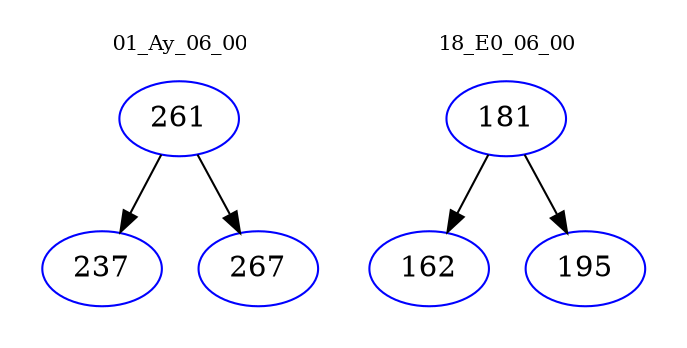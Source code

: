 digraph{
subgraph cluster_0 {
color = white
label = "01_Ay_06_00";
fontsize=10;
T0_261 [label="261", color="blue"]
T0_261 -> T0_237 [color="black"]
T0_237 [label="237", color="blue"]
T0_261 -> T0_267 [color="black"]
T0_267 [label="267", color="blue"]
}
subgraph cluster_1 {
color = white
label = "18_E0_06_00";
fontsize=10;
T1_181 [label="181", color="blue"]
T1_181 -> T1_162 [color="black"]
T1_162 [label="162", color="blue"]
T1_181 -> T1_195 [color="black"]
T1_195 [label="195", color="blue"]
}
}
